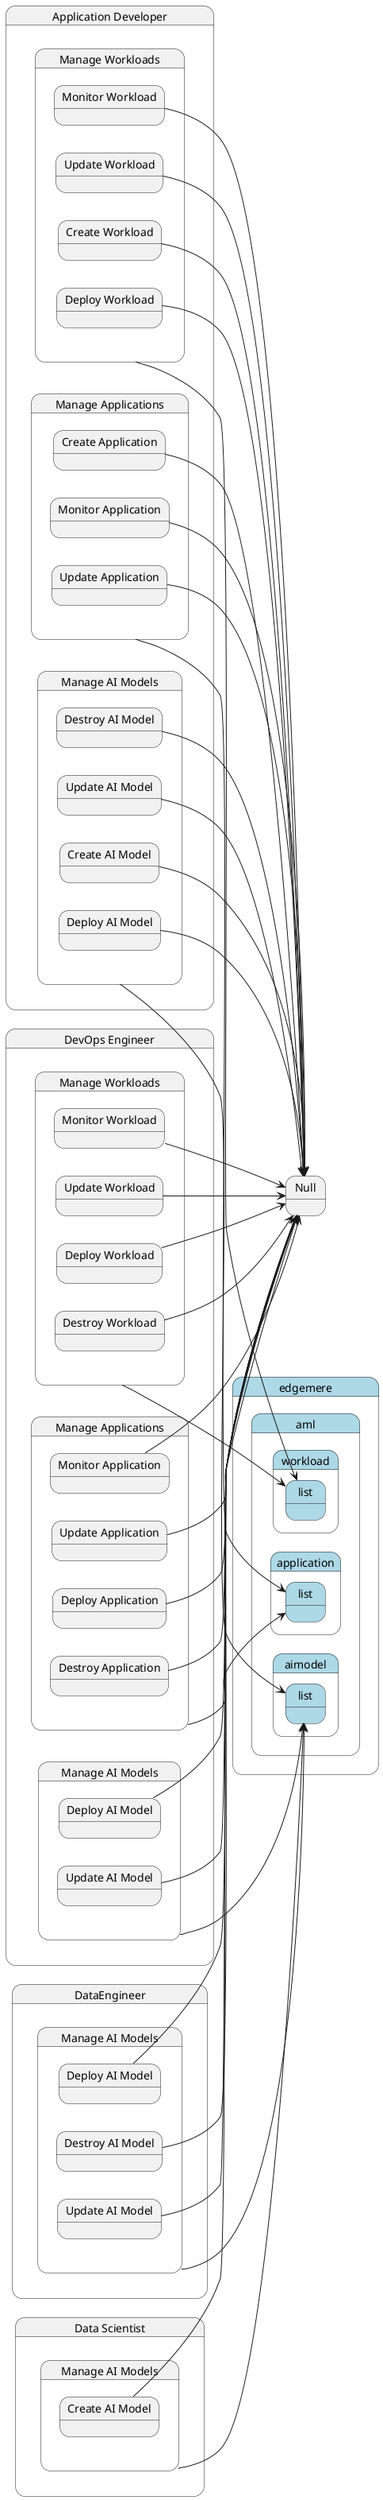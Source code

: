 @startuml
left to right direction



state "Data Scientist" as DataScientist {
    state "Manage AI Models" as DataScientistManageAIModels {
    }
}
state "edgemere" as edgemere #lightblue {
state "aml" as edgemereaml #lightblue {
state "aimodel" as edgemereamlaimodel #lightblue {
state "list" as edgemereamlaimodellist #lightblue {
}
}
}
}

DataScientistManageAIModels --> edgemereamlaimodellist

state "DevOps Engineer" as DevOpsEngineer {
    state "Manage AI Models" as DevOpsEngineerManageAIModels {
    }
}
state "edgemere" as edgemere #lightblue {
state "aml" as edgemereaml #lightblue {
state "aimodel" as edgemereamlaimodel #lightblue {
state "list" as edgemereamlaimodellist #lightblue {
}
}
}
}

DevOpsEngineerManageAIModels --> edgemereamlaimodellist

state "ApplicationDeveloper" as ApplicationDeveloper {
    state "Manage AI Models" as ApplicationDeveloperManageAIModels {
    }
}
state "edgemere" as edgemere #lightblue {
state "aml" as edgemereaml #lightblue {
state "aimodel" as edgemereamlaimodel #lightblue {
state "list" as edgemereamlaimodellist #lightblue {
}
}
}
}

ApplicationDeveloperManageAIModels --> edgemereamlaimodellist

state "DataEngineer" as DataEngineer {
    state "Manage AI Models" as DataEngineerManageAIModels {
    }
}
state "edgemere" as edgemere #lightblue {
state "aml" as edgemereaml #lightblue {
state "aimodel" as edgemereamlaimodel #lightblue {
state "list" as edgemereamlaimodellist #lightblue {
}
}
}
}

DataEngineerManageAIModels --> edgemereamlaimodellist


    state "Application Developer" as ApplicationDeveloper {
        state "Manage AI Models" as ApplicationDeveloperManageAIModels {
            state "Create AI Model" as ApplicationDeveloperManageAIModelsCreateAIModel {
            }
        }
    }
    
    ApplicationDeveloperManageAIModelsCreateAIModel --> Null
    
    state "Data Scientist" as DataScientist {
        state "Manage AI Models" as DataScientistManageAIModels {
            state "Create AI Model" as DataScientistManageAIModelsCreateAIModel {
            }
        }
    }
    
    DataScientistManageAIModelsCreateAIModel --> Null
    
 
    state "DevOpsEngineer" as DevOpsEngineer {
        state "Manage AI Models" as DevOpsEngineerManageAIModels {
            state "Deploy AI Model" as DevOpsEngineerManageAIModelsDeployAIModel {
            }
        }
    }
    
    DevOpsEngineerManageAIModelsDeployAIModel --> Null
    
    state "ApplicationDeveloper" as ApplicationDeveloper {
        state "Manage AI Models" as ApplicationDeveloperManageAIModels {
            state "Deploy AI Model" as ApplicationDeveloperManageAIModelsDeployAIModel {
            }
        }
    }
    
    ApplicationDeveloperManageAIModelsDeployAIModel --> Null
    
    state "DataEngineer" as DataEngineer {
        state "Manage AI Models" as DataEngineerManageAIModels {
            state "Deploy AI Model" as DataEngineerManageAIModelsDeployAIModel {
            }
        }
    }
    
    DataEngineerManageAIModelsDeployAIModel --> Null
    
 
    state "DataEngineer" as DataEngineer {
        state "Manage AI Models" as DataEngineerManageAIModels {
            state "Destroy AI Model" as DataEngineerManageAIModelsDestroyAIModel {
            }
        }
    }
    
    DataEngineerManageAIModelsDestroyAIModel --> Null
    
    state "ApplicationDeveloper" as ApplicationDeveloper {
        state "Manage AI Models" as ApplicationDeveloperManageAIModels {
            state "Destroy AI Model" as ApplicationDeveloperManageAIModelsDestroyAIModel {
            }
        }
    }
    
    ApplicationDeveloperManageAIModelsDestroyAIModel --> Null
    
 
    state "DataEngineer" as DataEngineer {
        state "Manage AI Models" as DataEngineerManageAIModels {
            state "Update AI Model" as DataEngineerManageAIModelsUpdateAIModel {
            }
        }
    }
    
    DataEngineerManageAIModelsUpdateAIModel --> Null
    
    state "DevOpsEngineer" as DevOpsEngineer {
        state "Manage AI Models" as DevOpsEngineerManageAIModels {
            state "Update AI Model" as DevOpsEngineerManageAIModelsUpdateAIModel {
            }
        }
    }
    
    DevOpsEngineerManageAIModelsUpdateAIModel --> Null
    
    state "ApplicationDeveloper" as ApplicationDeveloper {
        state "Manage AI Models" as ApplicationDeveloperManageAIModels {
            state "Update AI Model" as ApplicationDeveloperManageAIModelsUpdateAIModel {
            }
        }
    }
    
    ApplicationDeveloperManageAIModelsUpdateAIModel --> Null
    
 
 
state "DevOps Engineer" as DevOpsEngineer {
    state "Manage Applications" as DevOpsEngineerManageApplications {
    }
}
state "edgemere" as edgemere #lightblue {
state "aml" as edgemereaml #lightblue {
state "application" as edgemereamlapplication #lightblue {
state "list" as edgemereamlapplicationlist #lightblue {
}
}
}
}

DevOpsEngineerManageApplications --> edgemereamlapplicationlist

state "Application Developer" as ApplicationDeveloper {
    state "Manage Applications" as ApplicationDeveloperManageApplications {
    }
}
state "edgemere" as edgemere #lightblue {
state "aml" as edgemereaml #lightblue {
state "application" as edgemereamlapplication #lightblue {
state "list" as edgemereamlapplicationlist #lightblue {
}
}
}
}

ApplicationDeveloperManageApplications --> edgemereamlapplicationlist


    state "Application Developer" as ApplicationDeveloper {
        state "Manage Applications" as ApplicationDeveloperManageApplications {
            state "Create Application" as ApplicationDeveloperManageApplicationsCreateApplication {
            }
        }
    }
    
    ApplicationDeveloperManageApplicationsCreateApplication --> Null
    
 
    state "DevOps Engineer" as DevOpsEngineer {
        state "Manage Applications" as DevOpsEngineerManageApplications {
            state "Deploy Application" as DevOpsEngineerManageApplicationsDeployApplication {
            }
        }
    }
    
    DevOpsEngineerManageApplicationsDeployApplication --> Null
    
 
    state "DevOps Engineer" as DevOpsEngineer {
        state "Manage Applications" as DevOpsEngineerManageApplications {
            state "Destroy Application" as DevOpsEngineerManageApplicationsDestroyApplication {
            }
        }
    }
    
    DevOpsEngineerManageApplicationsDestroyApplication --> Null
    
 
    state "DevOps Engineer" as DevOpsEngineer {
        state "Manage Applications" as DevOpsEngineerManageApplications {
            state "Monitor Application" as DevOpsEngineerManageApplicationsMonitorApplication {
            }
        }
    }
    
    DevOpsEngineerManageApplicationsMonitorApplication --> Null
    
    state "Application Developer" as ApplicationDeveloper {
        state "Manage Applications" as ApplicationDeveloperManageApplications {
            state "Monitor Application" as ApplicationDeveloperManageApplicationsMonitorApplication {
            }
        }
    }
    
    ApplicationDeveloperManageApplicationsMonitorApplication --> Null
    
 
    state "Application Developer" as ApplicationDeveloper {
        state "Manage Applications" as ApplicationDeveloperManageApplications {
            state "Update Application" as ApplicationDeveloperManageApplicationsUpdateApplication {
            }
        }
    }
    
    ApplicationDeveloperManageApplicationsUpdateApplication --> Null
    
    state "DevOps Engineer" as DevOpsEngineer {
        state "Manage Applications" as DevOpsEngineerManageApplications {
            state "Update Application" as DevOpsEngineerManageApplicationsUpdateApplication {
            }
        }
    }
    
    DevOpsEngineerManageApplicationsUpdateApplication --> Null
    
 
 
state "Application Developer" as ApplicationDeveloper {
    state "Manage Workloads" as ApplicationDeveloperManageWorkloads {
    }
}
state "edgemere" as edgemere #lightblue {
state "aml" as edgemereaml #lightblue {
state "workload" as edgemereamlworkload #lightblue {
state "list" as edgemereamlworkloadlist #lightblue {
}
}
}
}

ApplicationDeveloperManageWorkloads --> edgemereamlworkloadlist

state "DevOps Engineer" as DevOpsEngineer {
    state "Manage Workloads" as DevOpsEngineerManageWorkloads {
    }
}
state "edgemere" as edgemere #lightblue {
state "aml" as edgemereaml #lightblue {
state "workload" as edgemereamlworkload #lightblue {
state "list" as edgemereamlworkloadlist #lightblue {
}
}
}
}

DevOpsEngineerManageWorkloads --> edgemereamlworkloadlist


    state "Application Developer" as ApplicationDeveloper {
        state "Manage Workloads" as ApplicationDeveloperManageWorkloads {
            state "Create Workload" as ApplicationDeveloperManageWorkloadsCreateWorkload {
            }
        }
    }
    
    ApplicationDeveloperManageWorkloadsCreateWorkload --> Null
    
 
    state "Application Developer" as ApplicationDeveloper {
        state "Manage Workloads" as ApplicationDeveloperManageWorkloads {
            state "Deploy Workload" as ApplicationDeveloperManageWorkloadsDeployWorkload {
            }
        }
    }
    
    ApplicationDeveloperManageWorkloadsDeployWorkload --> Null
    
    state "DevOps Engineer" as DevOpsEngineer {
        state "Manage Workloads" as DevOpsEngineerManageWorkloads {
            state "Deploy Workload" as DevOpsEngineerManageWorkloadsDeployWorkload {
            }
        }
    }
    
    DevOpsEngineerManageWorkloadsDeployWorkload --> Null
    
 
    state "DevOps Engineer" as DevOpsEngineer {
        state "Manage Workloads" as DevOpsEngineerManageWorkloads {
            state "Destroy Workload" as DevOpsEngineerManageWorkloadsDestroyWorkload {
            }
        }
    }
    
    DevOpsEngineerManageWorkloadsDestroyWorkload --> Null
    
 
    state "Application Developer" as ApplicationDeveloper {
        state "Manage Workloads" as ApplicationDeveloperManageWorkloads {
            state "Monitor Workload" as ApplicationDeveloperManageWorkloadsMonitorWorkload {
            }
        }
    }
    
    ApplicationDeveloperManageWorkloadsMonitorWorkload --> Null
    
    state "DevOps Engineer" as DevOpsEngineer {
        state "Manage Workloads" as DevOpsEngineerManageWorkloads {
            state "Monitor Workload" as DevOpsEngineerManageWorkloadsMonitorWorkload {
            }
        }
    }
    
    DevOpsEngineerManageWorkloadsMonitorWorkload --> Null
    
 
    state "Application Developer" as ApplicationDeveloper {
        state "Manage Workloads" as ApplicationDeveloperManageWorkloads {
            state "Update Workload" as ApplicationDeveloperManageWorkloadsUpdateWorkload {
            }
        }
    }
    
    ApplicationDeveloperManageWorkloadsUpdateWorkload --> Null
    
    state "DevOps Engineer" as DevOpsEngineer {
        state "Manage Workloads" as DevOpsEngineerManageWorkloads {
            state "Update Workload" as DevOpsEngineerManageWorkloadsUpdateWorkload {
            }
        }
    }
    
    DevOpsEngineerManageWorkloadsUpdateWorkload --> Null
    
 
 

@enduml
